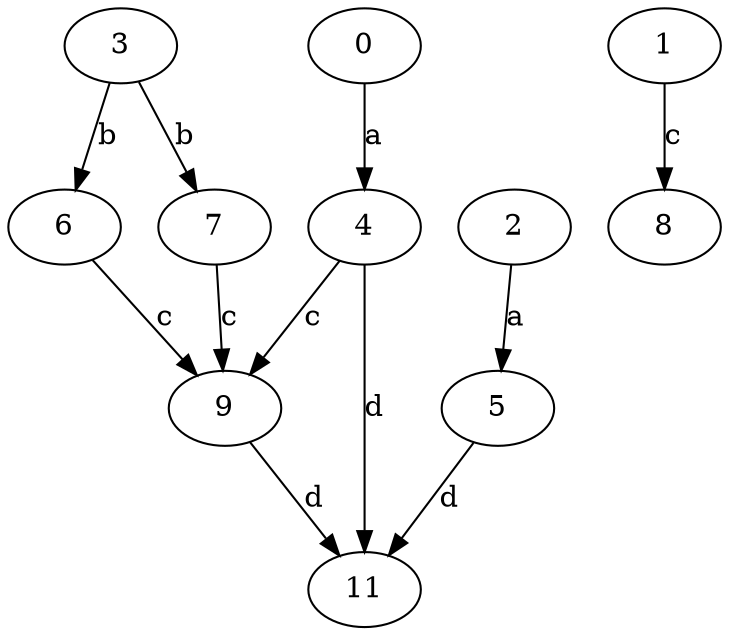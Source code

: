 strict digraph  {
3;
4;
0;
5;
6;
7;
8;
1;
9;
2;
11;
3 -> 6  [label=b];
3 -> 7  [label=b];
4 -> 9  [label=c];
4 -> 11  [label=d];
0 -> 4  [label=a];
5 -> 11  [label=d];
6 -> 9  [label=c];
7 -> 9  [label=c];
1 -> 8  [label=c];
9 -> 11  [label=d];
2 -> 5  [label=a];
}
